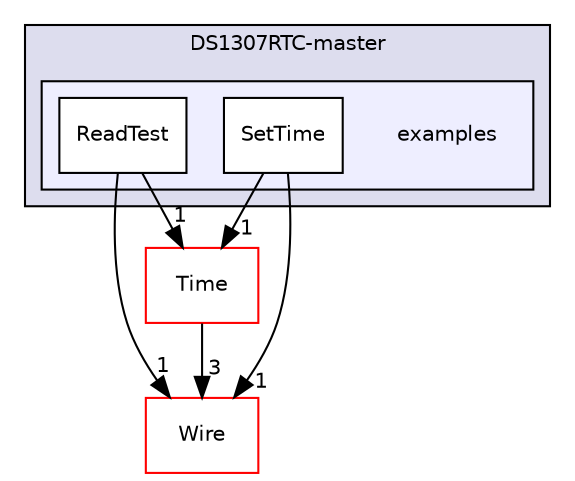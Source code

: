 digraph "Arduino/Libraries/DS1307RTC-master/examples" {
  compound=true
  node [ fontsize="10", fontname="Helvetica"];
  edge [ labelfontsize="10", labelfontname="Helvetica"];
  subgraph clusterdir_7dc352bebdb9e1d278a7651c3c2ec07a {
    graph [ bgcolor="#ddddee", pencolor="black", label="DS1307RTC-master" fontname="Helvetica", fontsize="10", URL="dir_7dc352bebdb9e1d278a7651c3c2ec07a.html"]
  subgraph clusterdir_e95f064c6eed525f278aafa3ed6acaa1 {
    graph [ bgcolor="#eeeeff", pencolor="black", label="" URL="dir_e95f064c6eed525f278aafa3ed6acaa1.html"];
    dir_e95f064c6eed525f278aafa3ed6acaa1 [shape=plaintext label="examples"];
    dir_78536af63568b355c7004c59fe49fbd8 [shape=box label="ReadTest" color="black" fillcolor="white" style="filled" URL="dir_78536af63568b355c7004c59fe49fbd8.html"];
    dir_aafa4303476ee06a943b0397568fa49d [shape=box label="SetTime" color="black" fillcolor="white" style="filled" URL="dir_aafa4303476ee06a943b0397568fa49d.html"];
  }
  }
  dir_2f8f338250f1215b01dec7a05db5d606 [shape=box label="Time" fillcolor="white" style="filled" color="red" URL="dir_2f8f338250f1215b01dec7a05db5d606.html"];
  dir_1b0f1419218e07baff219bd9e7452645 [shape=box label="Wire" fillcolor="white" style="filled" color="red" URL="dir_1b0f1419218e07baff219bd9e7452645.html"];
  dir_2f8f338250f1215b01dec7a05db5d606->dir_1b0f1419218e07baff219bd9e7452645 [headlabel="3", labeldistance=1.5 headhref="dir_000031_000043.html"];
  dir_aafa4303476ee06a943b0397568fa49d->dir_2f8f338250f1215b01dec7a05db5d606 [headlabel="1", labeldistance=1.5 headhref="dir_000006_000031.html"];
  dir_aafa4303476ee06a943b0397568fa49d->dir_1b0f1419218e07baff219bd9e7452645 [headlabel="1", labeldistance=1.5 headhref="dir_000006_000043.html"];
  dir_78536af63568b355c7004c59fe49fbd8->dir_2f8f338250f1215b01dec7a05db5d606 [headlabel="1", labeldistance=1.5 headhref="dir_000005_000031.html"];
  dir_78536af63568b355c7004c59fe49fbd8->dir_1b0f1419218e07baff219bd9e7452645 [headlabel="1", labeldistance=1.5 headhref="dir_000005_000043.html"];
}
